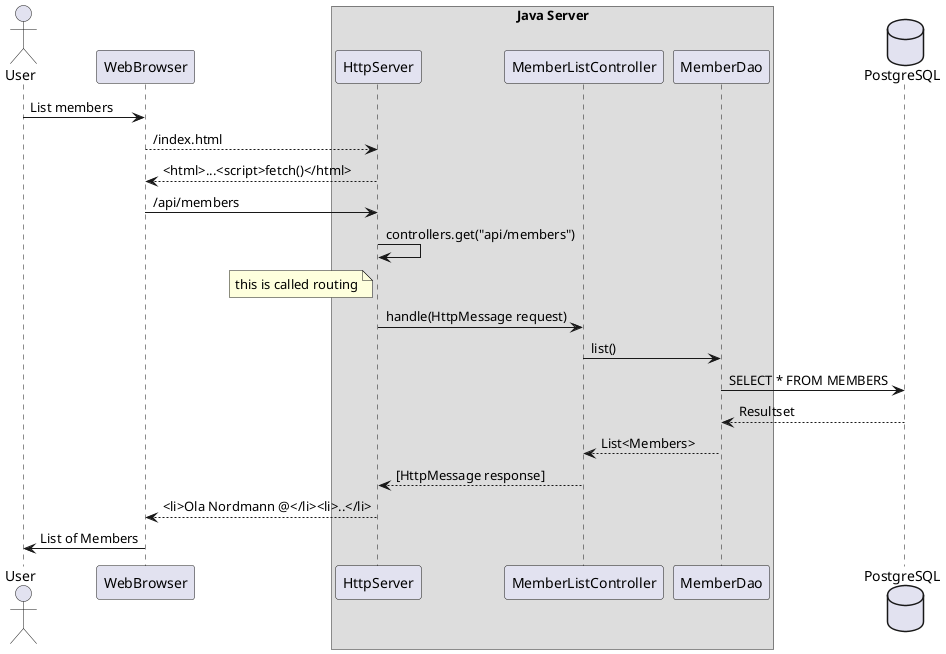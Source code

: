 @startuml

actor User
participant WebBrowser

box Java Server
    participant HttpServer
    participant MemberListController
    participant MemberDao
end box

database PostgreSQL

User -> WebBrowser: List members
WebBrowser --> HttpServer: /index.html
WebBrowser <-- HttpServer: <html>...<script>fetch()</html>
WebBrowser -> HttpServer: /api/members
HttpServer -> HttpServer: controllers.get("api/members")
note left of HttpServer: this is called routing
HttpServer -> MemberListController: handle(HttpMessage request)
MemberListController -> MemberDao: list()
MemberDao -> PostgreSQL: SELECT * FROM MEMBERS
MemberDao <-- PostgreSQL: Resultset
MemberListController <-- MemberDao: List<Members>
HttpServer <-- MemberListController: [HttpMessage response]
WebBrowser <-- HttpServer: <li>Ola Nordmann @</li><li>..</li>
User <- WebBrowser: List of Members
@enduml